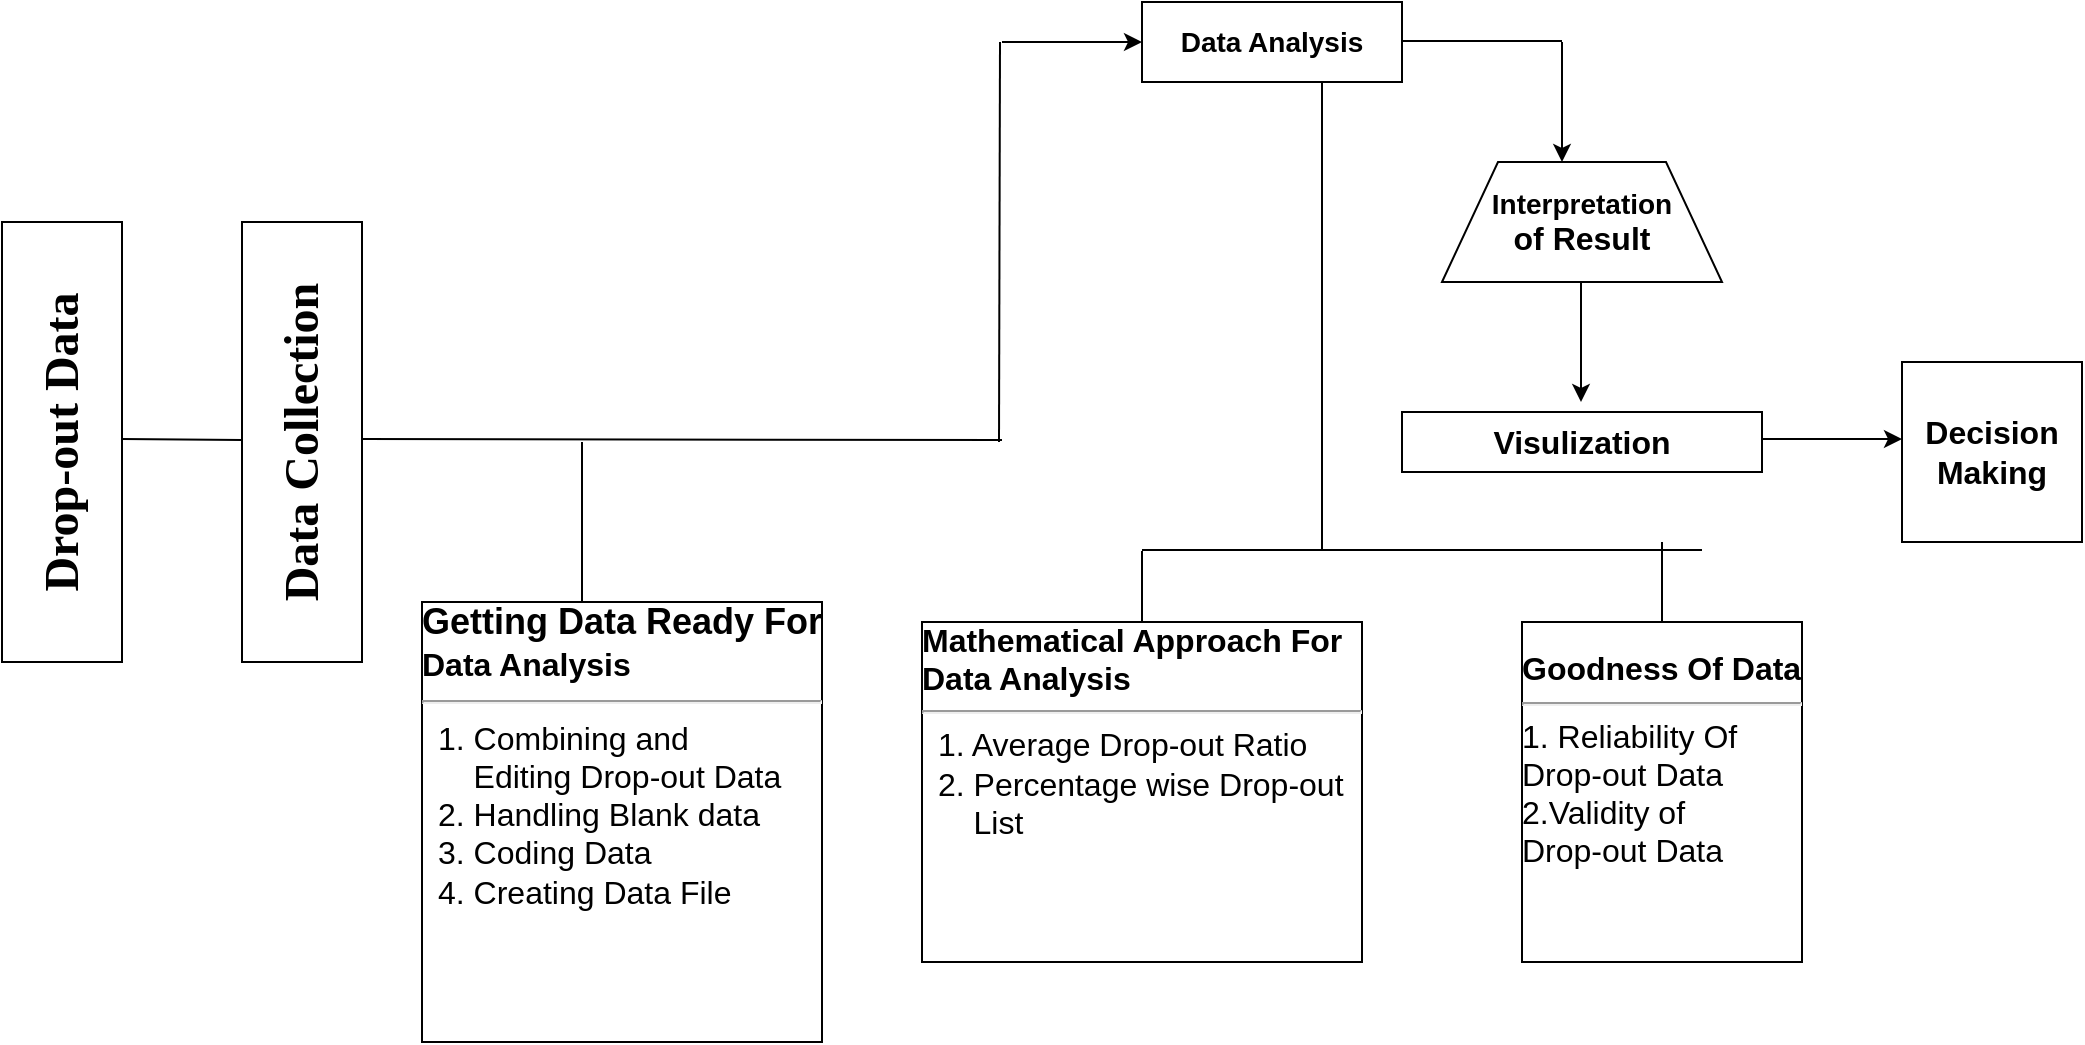 <mxfile pages="1" version="11.2.4" type="device"><diagram name="Page-1" id="52a04d89-c75d-2922-d76d-85b35f80e030"><mxGraphModel dx="1038" dy="617" grid="1" gridSize="10" guides="1" tooltips="1" connect="1" arrows="1" fold="1" page="1" pageScale="1" pageWidth="1100" pageHeight="850" background="#ffffff" math="0" shadow="0"><root><mxCell id="0"/><mxCell id="1" parent="0"/><mxCell id="lu3Kod9qtbu-CWSSY5yr-1" value="&lt;b&gt;&lt;font style=&quot;font-size: 24px&quot; face=&quot;Times New Roman&quot;&gt;Drop-out Data&lt;/font&gt;&lt;/b&gt;" style="rounded=0;whiteSpace=wrap;html=1;rotation=-90;" parent="1" vertex="1"><mxGeometry x="-30" y="340" width="220" height="60" as="geometry"/></mxCell><mxCell id="lu3Kod9qtbu-CWSSY5yr-2" value="" style="endArrow=none;html=1;" parent="1" edge="1"><mxGeometry width="50" height="50" relative="1" as="geometry"><mxPoint x="110" y="368.5" as="sourcePoint"/><mxPoint x="170" y="369" as="targetPoint"/></mxGeometry></mxCell><mxCell id="lu3Kod9qtbu-CWSSY5yr-3" value="&lt;b&gt;&lt;font style=&quot;font-size: 24px&quot; face=&quot;Times New Roman&quot;&gt;Data Collection&lt;/font&gt;&lt;/b&gt;" style="rounded=0;whiteSpace=wrap;html=1;rotation=-90;" parent="1" vertex="1"><mxGeometry x="90" y="340" width="220" height="60" as="geometry"/></mxCell><mxCell id="lu3Kod9qtbu-CWSSY5yr-7" value="" style="endArrow=none;html=1;" parent="1" edge="1"><mxGeometry width="50" height="50" relative="1" as="geometry"><mxPoint x="230" y="368.5" as="sourcePoint"/><mxPoint x="550" y="369" as="targetPoint"/></mxGeometry></mxCell><mxCell id="lu3Kod9qtbu-CWSSY5yr-8" value="" style="endArrow=none;html=1;" parent="1" edge="1"><mxGeometry width="50" height="50" relative="1" as="geometry"><mxPoint x="340" y="370" as="sourcePoint"/><mxPoint x="340" y="450" as="targetPoint"/></mxGeometry></mxCell><mxCell id="lu3Kod9qtbu-CWSSY5yr-42" value="&lt;div&gt;&lt;b&gt;&lt;font style=&quot;font-size: 18px&quot;&gt;Getting Data Ready For &lt;br&gt;&lt;/font&gt;&lt;/b&gt;&lt;/div&gt;&lt;div&gt;&lt;font size=&quot;3&quot;&gt;&lt;b&gt;Data Analysis&lt;/b&gt;&lt;br&gt;&lt;/font&gt;&lt;/div&gt;&lt;hr&gt;&lt;p style=&quot;margin: 0px ; margin-left: 8px&quot;&gt;&lt;font size=&quot;3&quot;&gt;1. Combining and&lt;/font&gt;&lt;/p&gt;&lt;p style=&quot;margin: 0px ; margin-left: 8px&quot;&gt;&lt;font size=&quot;3&quot;&gt;&amp;nbsp;&amp;nbsp;&amp;nbsp; Editing Drop-out Data&lt;br&gt;&lt;/font&gt;&lt;/p&gt;&lt;p style=&quot;margin: 0px ; margin-left: 8px&quot;&gt;&lt;font size=&quot;3&quot;&gt;2. Handling Blank data&lt;br&gt;&lt;/font&gt;&lt;/p&gt;&lt;p style=&quot;margin: 0px ; margin-left: 8px&quot;&gt;&lt;font size=&quot;3&quot;&gt;3. Coding Data&lt;/font&gt;&lt;/p&gt;&lt;p style=&quot;margin: 0px ; margin-left: 8px&quot;&gt;&lt;font size=&quot;3&quot;&gt;4. Creating Data File&lt;br&gt;&lt;/font&gt;&lt;/p&gt;" style="verticalAlign=top;align=left;overflow=fill;fontSize=16;fontFamily=Helvetica;html=1;" parent="1" vertex="1"><mxGeometry x="260" y="450" width="200" height="220" as="geometry"/></mxCell><mxCell id="lu3Kod9qtbu-CWSSY5yr-43" value="" style="endArrow=none;html=1;" parent="1" edge="1"><mxGeometry width="50" height="50" relative="1" as="geometry"><mxPoint x="548.5" y="370" as="sourcePoint"/><mxPoint x="549" y="170" as="targetPoint"/></mxGeometry></mxCell><mxCell id="lu3Kod9qtbu-CWSSY5yr-44" value="" style="endArrow=classic;html=1;" parent="1" edge="1"><mxGeometry width="50" height="50" relative="1" as="geometry"><mxPoint x="550" y="170" as="sourcePoint"/><mxPoint x="620" y="170" as="targetPoint"/></mxGeometry></mxCell><mxCell id="lu3Kod9qtbu-CWSSY5yr-45" value="&lt;b&gt;&lt;font style=&quot;font-size: 14px&quot;&gt;Data Analysis&lt;br&gt;&lt;/font&gt;&lt;/b&gt;" style="rounded=0;whiteSpace=wrap;html=1;rotation=0;" parent="1" vertex="1"><mxGeometry x="620" y="150" width="130" height="40" as="geometry"/></mxCell><mxCell id="lu3Kod9qtbu-CWSSY5yr-46" value="" style="endArrow=classic;html=1;" parent="1" edge="1"><mxGeometry width="50" height="50" relative="1" as="geometry"><mxPoint x="830" y="170" as="sourcePoint"/><mxPoint x="830" y="230" as="targetPoint"/></mxGeometry></mxCell><mxCell id="lu3Kod9qtbu-CWSSY5yr-47" value="" style="endArrow=none;html=1;" parent="1" edge="1"><mxGeometry width="50" height="50" relative="1" as="geometry"><mxPoint x="750" y="169.5" as="sourcePoint"/><mxPoint x="830" y="169.5" as="targetPoint"/></mxGeometry></mxCell><mxCell id="lu3Kod9qtbu-CWSSY5yr-48" value="" style="endArrow=none;html=1;" parent="1" edge="1"><mxGeometry width="50" height="50" relative="1" as="geometry"><mxPoint x="710" y="424.5" as="sourcePoint"/><mxPoint x="710" y="190" as="targetPoint"/></mxGeometry></mxCell><mxCell id="lu3Kod9qtbu-CWSSY5yr-49" value="" style="endArrow=none;html=1;" parent="1" edge="1"><mxGeometry width="50" height="50" relative="1" as="geometry"><mxPoint x="620" y="424" as="sourcePoint"/><mxPoint x="900" y="424" as="targetPoint"/></mxGeometry></mxCell><mxCell id="lu3Kod9qtbu-CWSSY5yr-50" value="" style="endArrow=none;html=1;" parent="1" edge="1"><mxGeometry width="50" height="50" relative="1" as="geometry"><mxPoint x="620" y="460" as="sourcePoint"/><mxPoint x="620" y="424.5" as="targetPoint"/></mxGeometry></mxCell><mxCell id="lu3Kod9qtbu-CWSSY5yr-52" value="&lt;div align=&quot;left&quot;&gt;&lt;b&gt;&lt;font size=&quot;3&quot;&gt;Mathematical Approach For &lt;br&gt;&lt;/font&gt;&lt;/b&gt;&lt;/div&gt;&lt;div align=&quot;left&quot;&gt;&lt;b&gt;&lt;font size=&quot;3&quot;&gt;Data Analysis&lt;br&gt;&lt;/font&gt;&lt;/b&gt;&lt;/div&gt;&lt;hr&gt;&lt;p style=&quot;margin: 0px ; margin-left: 8px&quot;&gt;&lt;font size=&quot;3&quot;&gt;1. Average Drop-out Ratio&lt;br&gt;&lt;/font&gt;&lt;/p&gt;&lt;p style=&quot;margin: 0px ; margin-left: 8px&quot;&gt;&lt;font size=&quot;3&quot;&gt;2. Percentage wise Drop-out&lt;/font&gt;&lt;/p&gt;&lt;p style=&quot;margin: 0px ; margin-left: 8px&quot;&gt;&lt;font size=&quot;3&quot;&gt;&amp;nbsp;&amp;nbsp;&amp;nbsp; List&lt;br&gt;&lt;/font&gt;&lt;/p&gt;" style="verticalAlign=top;align=left;overflow=fill;fontSize=12;fontFamily=Helvetica;html=1;" parent="1" vertex="1"><mxGeometry x="510" y="460" width="220" height="170" as="geometry"/></mxCell><mxCell id="lu3Kod9qtbu-CWSSY5yr-53" value="&lt;div&gt;&lt;br&gt;&lt;/div&gt;&lt;div&gt;&lt;b&gt;&lt;font size=&quot;3&quot;&gt;Goodness Of Data&lt;/font&gt;&lt;/b&gt;&lt;br&gt;&lt;/div&gt;&lt;hr&gt;&lt;div align=&quot;left&quot;&gt;&lt;font size=&quot;3&quot;&gt;1. Reliability Of &lt;br&gt;&lt;/font&gt;&lt;/div&gt;&lt;div align=&quot;left&quot;&gt;&lt;font size=&quot;3&quot;&gt;Drop-out Data&lt;br&gt;&lt;/font&gt;&lt;/div&gt;&lt;div align=&quot;left&quot;&gt;&lt;font size=&quot;3&quot;&gt;2.Validity of &lt;br&gt;&lt;/font&gt;&lt;/div&gt;&lt;div align=&quot;left&quot;&gt;&lt;font size=&quot;3&quot;&gt;Drop-out Data&lt;br&gt;&lt;/font&gt;&lt;/div&gt;" style="verticalAlign=top;align=left;overflow=fill;fontSize=12;fontFamily=Helvetica;html=1;" parent="1" vertex="1"><mxGeometry x="810" y="460" width="140" height="170" as="geometry"/></mxCell><mxCell id="lu3Kod9qtbu-CWSSY5yr-58" value="" style="endArrow=none;html=1;exitX=0.5;exitY=0;exitDx=0;exitDy=0;" parent="1" source="lu3Kod9qtbu-CWSSY5yr-53" edge="1"><mxGeometry width="50" height="50" relative="1" as="geometry"><mxPoint x="720" y="460" as="sourcePoint"/><mxPoint x="880" y="420" as="targetPoint"/></mxGeometry></mxCell><mxCell id="lu3Kod9qtbu-CWSSY5yr-61" value="&lt;div&gt;&lt;b&gt;&lt;font style=&quot;font-size: 14px&quot;&gt;Interpretation&lt;/font&gt;&lt;/b&gt;&lt;/div&gt;&lt;div&gt;&lt;b&gt;&lt;font size=&quot;3&quot;&gt;of Result&lt;/font&gt;&lt;br&gt;&lt;/b&gt;&lt;/div&gt;" style="shape=trapezoid;perimeter=trapezoidPerimeter;whiteSpace=wrap;html=1;" parent="1" vertex="1"><mxGeometry x="770" y="230" width="140" height="60" as="geometry"/></mxCell><mxCell id="lu3Kod9qtbu-CWSSY5yr-64" value="" style="endArrow=classic;html=1;" parent="1" edge="1"><mxGeometry width="50" height="50" relative="1" as="geometry"><mxPoint x="839.5" y="290" as="sourcePoint"/><mxPoint x="839.5" y="350" as="targetPoint"/></mxGeometry></mxCell><mxCell id="lu3Kod9qtbu-CWSSY5yr-66" value="&lt;b&gt;&lt;font style=&quot;font-size: 16px&quot;&gt;Visulization&lt;/font&gt;&lt;/b&gt;" style="rounded=0;whiteSpace=wrap;html=1;" parent="1" vertex="1"><mxGeometry x="750" y="355" width="180" height="30" as="geometry"/></mxCell><mxCell id="lu3Kod9qtbu-CWSSY5yr-67" value="&lt;div&gt;&lt;b&gt;&lt;font style=&quot;font-size: 16px&quot;&gt;Decision&lt;/font&gt;&lt;/b&gt;&lt;/div&gt;&lt;div&gt;&lt;b&gt;&lt;font size=&quot;3&quot;&gt;Making&lt;/font&gt;&lt;/b&gt;&lt;br&gt;&lt;/div&gt;" style="whiteSpace=wrap;html=1;aspect=fixed;" parent="1" vertex="1"><mxGeometry x="1000" y="330" width="90" height="90" as="geometry"/></mxCell><mxCell id="lu3Kod9qtbu-CWSSY5yr-68" value="" style="endArrow=classic;html=1;" parent="1" edge="1"><mxGeometry width="50" height="50" relative="1" as="geometry"><mxPoint x="930" y="368.5" as="sourcePoint"/><mxPoint x="1000" y="368.5" as="targetPoint"/></mxGeometry></mxCell></root></mxGraphModel></diagram></mxfile>